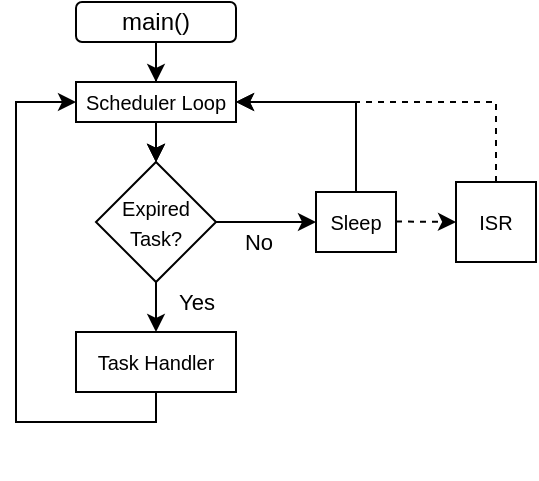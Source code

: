 <mxfile version="21.1.2" type="device">
  <diagram name="Page-1" id="LEeZ95nxpSWw1AGHZ1Hd">
    <mxGraphModel dx="732" dy="811" grid="1" gridSize="10" guides="1" tooltips="1" connect="1" arrows="1" fold="1" page="1" pageScale="1" pageWidth="850" pageHeight="1100" math="0" shadow="0">
      <root>
        <mxCell id="0" />
        <mxCell id="1" parent="0" />
        <mxCell id="yHvDCYGFjGAFw5tdtCBj-7" value="" style="edgeStyle=orthogonalEdgeStyle;rounded=0;orthogonalLoop=1;jettySize=auto;html=1;" parent="1" source="jRqtNyKgf6l_IyG3Fnu4-1" target="yHvDCYGFjGAFw5tdtCBj-2" edge="1">
          <mxGeometry relative="1" as="geometry" />
        </mxCell>
        <mxCell id="yHvDCYGFjGAFw5tdtCBj-9" value="" style="edgeStyle=orthogonalEdgeStyle;rounded=0;orthogonalLoop=1;jettySize=auto;html=1;" parent="1" source="jRqtNyKgf6l_IyG3Fnu4-1" target="yHvDCYGFjGAFw5tdtCBj-2" edge="1">
          <mxGeometry relative="1" as="geometry" />
        </mxCell>
        <mxCell id="jRqtNyKgf6l_IyG3Fnu4-1" value="main()" style="rounded=1;whiteSpace=wrap;html=1;" parent="1" vertex="1">
          <mxGeometry x="160" y="150" width="80" height="20" as="geometry" />
        </mxCell>
        <mxCell id="jRqtNyKgf6l_IyG3Fnu4-7" style="edgeStyle=orthogonalEdgeStyle;rounded=0;orthogonalLoop=1;jettySize=auto;html=1;entryX=0;entryY=0.5;entryDx=0;entryDy=0;" parent="1" target="jRqtNyKgf6l_IyG3Fnu4-8" edge="1">
          <mxGeometry relative="1" as="geometry">
            <mxPoint x="100" y="130" as="targetPoint" />
            <Array as="points">
              <mxPoint x="200" y="360" />
              <mxPoint x="130" y="360" />
              <mxPoint x="130" y="200" />
            </Array>
            <mxPoint x="200" y="340" as="sourcePoint" />
          </mxGeometry>
        </mxCell>
        <mxCell id="jRqtNyKgf6l_IyG3Fnu4-4" value="&lt;font style=&quot;font-size: 10px;&quot;&gt;Task Handler&lt;/font&gt;" style="rounded=0;whiteSpace=wrap;html=1;" parent="1" vertex="1">
          <mxGeometry x="160" y="315" width="80" height="30" as="geometry" />
        </mxCell>
        <mxCell id="jRqtNyKgf6l_IyG3Fnu4-8" value="&lt;font style=&quot;font-size: 10px;&quot;&gt;Scheduler Loop&lt;/font&gt;" style="rounded=0;whiteSpace=wrap;html=1;" parent="1" vertex="1">
          <mxGeometry x="160" y="190" width="80" height="20" as="geometry" />
        </mxCell>
        <mxCell id="jRqtNyKgf6l_IyG3Fnu4-9" value="" style="endArrow=classic;html=1;rounded=0;entryX=0.5;entryY=0;entryDx=0;entryDy=0;" parent="1" target="jRqtNyKgf6l_IyG3Fnu4-4" edge="1">
          <mxGeometry width="50" height="50" relative="1" as="geometry">
            <mxPoint x="200" y="290" as="sourcePoint" />
            <mxPoint x="220" y="220" as="targetPoint" />
          </mxGeometry>
        </mxCell>
        <mxCell id="yHvDCYGFjGAFw5tdtCBj-4" value="Yes" style="edgeLabel;html=1;align=center;verticalAlign=middle;resizable=0;points=[];" parent="jRqtNyKgf6l_IyG3Fnu4-9" vertex="1" connectable="0">
          <mxGeometry relative="1" as="geometry">
            <mxPoint x="20" y="-3" as="offset" />
          </mxGeometry>
        </mxCell>
        <mxCell id="V1fbTBzL040UEDJPXokG-2" value="&lt;font style=&quot;font-size: 10px;&quot;&gt;ISR&lt;/font&gt;" style="rounded=0;whiteSpace=wrap;html=1;" parent="1" vertex="1">
          <mxGeometry x="350" y="240" width="40" height="40" as="geometry" />
        </mxCell>
        <mxCell id="V1fbTBzL040UEDJPXokG-9" value="" style="endArrow=classic;html=1;rounded=0;entryX=0.5;entryY=0;entryDx=0;entryDy=0;" parent="1" target="jRqtNyKgf6l_IyG3Fnu4-8" edge="1">
          <mxGeometry width="50" height="50" relative="1" as="geometry">
            <mxPoint x="200" y="170" as="sourcePoint" />
            <mxPoint x="270" y="170" as="targetPoint" />
          </mxGeometry>
        </mxCell>
        <mxCell id="yHvDCYGFjGAFw5tdtCBj-2" value="&lt;font style=&quot;font-size: 10px;&quot;&gt;Expired Task?&lt;/font&gt;" style="rhombus;whiteSpace=wrap;html=1;" parent="1" vertex="1">
          <mxGeometry x="170" y="230" width="60" height="60" as="geometry" />
        </mxCell>
        <mxCell id="yHvDCYGFjGAFw5tdtCBj-3" value="" style="endArrow=classic;html=1;rounded=0;exitX=0.5;exitY=1;exitDx=0;exitDy=0;" parent="1" source="jRqtNyKgf6l_IyG3Fnu4-8" edge="1">
          <mxGeometry width="50" height="50" relative="1" as="geometry">
            <mxPoint x="250" y="230" as="sourcePoint" />
            <mxPoint x="200" y="230" as="targetPoint" />
          </mxGeometry>
        </mxCell>
        <mxCell id="yHvDCYGFjGAFw5tdtCBj-5" value="" style="endArrow=classic;html=1;rounded=0;" parent="1" edge="1">
          <mxGeometry width="50" height="50" relative="1" as="geometry">
            <mxPoint x="230" y="260" as="sourcePoint" />
            <mxPoint x="280" y="260" as="targetPoint" />
          </mxGeometry>
        </mxCell>
        <mxCell id="yHvDCYGFjGAFw5tdtCBj-8" value="No" style="edgeLabel;html=1;align=center;verticalAlign=middle;resizable=0;points=[];" parent="yHvDCYGFjGAFw5tdtCBj-5" vertex="1" connectable="0">
          <mxGeometry x="-0.157" y="-1" relative="1" as="geometry">
            <mxPoint y="9" as="offset" />
          </mxGeometry>
        </mxCell>
        <mxCell id="yHvDCYGFjGAFw5tdtCBj-6" value="&lt;font style=&quot;font-size: 10px;&quot;&gt;Sleep&lt;/font&gt;" style="rounded=0;whiteSpace=wrap;html=1;" parent="1" vertex="1">
          <mxGeometry x="280" y="245" width="40" height="30" as="geometry" />
        </mxCell>
        <mxCell id="yHvDCYGFjGAFw5tdtCBj-10" value="" style="endArrow=classic;html=1;rounded=0;entryX=1;entryY=0.5;entryDx=0;entryDy=0;exitX=0.5;exitY=0;exitDx=0;exitDy=0;" parent="1" source="yHvDCYGFjGAFw5tdtCBj-6" target="jRqtNyKgf6l_IyG3Fnu4-8" edge="1">
          <mxGeometry width="50" height="50" relative="1" as="geometry">
            <mxPoint x="270" y="230" as="sourcePoint" />
            <mxPoint x="320" y="180" as="targetPoint" />
            <Array as="points">
              <mxPoint x="300" y="200" />
            </Array>
          </mxGeometry>
        </mxCell>
        <mxCell id="ciFKWzBJf0vlTgb8NeDZ-2" style="edgeStyle=orthogonalEdgeStyle;rounded=0;orthogonalLoop=1;jettySize=auto;html=1;exitX=0.5;exitY=1;exitDx=0;exitDy=0;" parent="1" edge="1">
          <mxGeometry relative="1" as="geometry">
            <mxPoint x="260" y="380" as="sourcePoint" />
            <mxPoint x="260" y="380" as="targetPoint" />
          </mxGeometry>
        </mxCell>
        <mxCell id="_sLp-2k13-OcLlfP8GGN-2" value="" style="endArrow=classic;html=1;rounded=1;jumpStyle=none;dashed=1;" parent="1" edge="1">
          <mxGeometry width="50" height="50" relative="1" as="geometry">
            <mxPoint x="320" y="259.76" as="sourcePoint" />
            <mxPoint x="350" y="260" as="targetPoint" />
          </mxGeometry>
        </mxCell>
        <mxCell id="_sLp-2k13-OcLlfP8GGN-5" value="" style="endArrow=classic;html=1;rounded=0;dashed=1;" parent="1" edge="1">
          <mxGeometry width="50" height="50" relative="1" as="geometry">
            <mxPoint x="370" y="240" as="sourcePoint" />
            <mxPoint x="240" y="200" as="targetPoint" />
            <Array as="points">
              <mxPoint x="370" y="200" />
            </Array>
          </mxGeometry>
        </mxCell>
      </root>
    </mxGraphModel>
  </diagram>
</mxfile>
